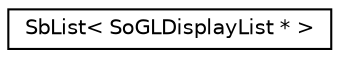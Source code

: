 digraph "Graphical Class Hierarchy"
{
 // LATEX_PDF_SIZE
  edge [fontname="Helvetica",fontsize="10",labelfontname="Helvetica",labelfontsize="10"];
  node [fontname="Helvetica",fontsize="10",shape=record];
  rankdir="LR";
  Node0 [label="SbList\< SoGLDisplayList * \>",height=0.2,width=0.4,color="black", fillcolor="white", style="filled",URL="$classSbList.html",tooltip=" "];
}
